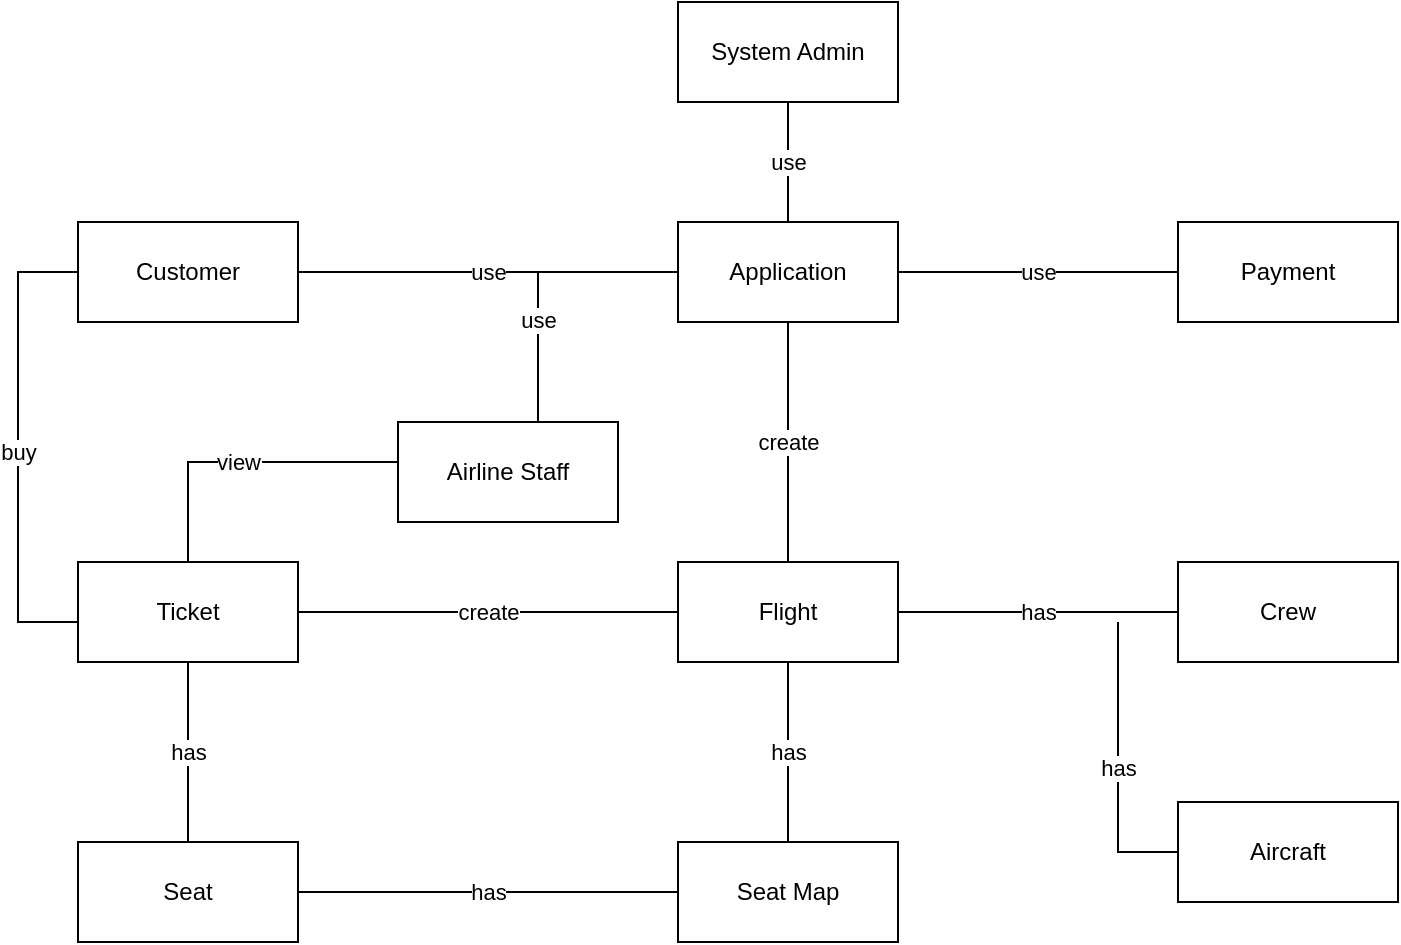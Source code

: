 <mxfile>
    <diagram id="C5RBs43oDa-KdzZeNtuy" name="Page-1">
        <mxGraphModel dx="799" dy="761" grid="1" gridSize="10" guides="1" tooltips="1" connect="1" arrows="1" fold="1" page="1" pageScale="1" pageWidth="827" pageHeight="1169" math="0" shadow="0">
            <root>
                <mxCell id="WIyWlLk6GJQsqaUBKTNV-0"/>
                <mxCell id="WIyWlLk6GJQsqaUBKTNV-1" parent="WIyWlLk6GJQsqaUBKTNV-0"/>
                <mxCell id="Pdbw0K7siXZ0T7u5a8OT-12" value="use" style="edgeStyle=orthogonalEdgeStyle;rounded=0;orthogonalLoop=1;jettySize=auto;html=1;exitX=1;exitY=0.5;exitDx=0;exitDy=0;entryX=0;entryY=0.5;entryDx=0;entryDy=0;endArrow=none;endFill=0;" parent="WIyWlLk6GJQsqaUBKTNV-1" source="Pdbw0K7siXZ0T7u5a8OT-0" target="Pdbw0K7siXZ0T7u5a8OT-8" edge="1">
                    <mxGeometry relative="1" as="geometry">
                        <Array as="points">
                            <mxPoint x="1070" y="325"/>
                            <mxPoint x="1070" y="325"/>
                        </Array>
                    </mxGeometry>
                </mxCell>
                <mxCell id="Pdbw0K7siXZ0T7u5a8OT-27" value="buy" style="edgeStyle=orthogonalEdgeStyle;rounded=0;orthogonalLoop=1;jettySize=auto;html=1;entryX=0;entryY=0.5;entryDx=0;entryDy=0;endArrow=none;endFill=0;" parent="WIyWlLk6GJQsqaUBKTNV-1" source="Pdbw0K7siXZ0T7u5a8OT-0" target="Pdbw0K7siXZ0T7u5a8OT-4" edge="1">
                    <mxGeometry relative="1" as="geometry">
                        <Array as="points">
                            <mxPoint x="890" y="325"/>
                            <mxPoint x="890" y="500"/>
                            <mxPoint x="920" y="500"/>
                        </Array>
                    </mxGeometry>
                </mxCell>
                <mxCell id="Pdbw0K7siXZ0T7u5a8OT-0" value="Customer" style="html=1;whiteSpace=wrap;" parent="WIyWlLk6GJQsqaUBKTNV-1" vertex="1">
                    <mxGeometry x="920" y="300" width="110" height="50" as="geometry"/>
                </mxCell>
                <mxCell id="Pdbw0K7siXZ0T7u5a8OT-1" value="Payment" style="html=1;whiteSpace=wrap;" parent="WIyWlLk6GJQsqaUBKTNV-1" vertex="1">
                    <mxGeometry x="1470" y="300" width="110" height="50" as="geometry"/>
                </mxCell>
                <mxCell id="Pdbw0K7siXZ0T7u5a8OT-20" value="has" style="edgeStyle=orthogonalEdgeStyle;rounded=0;orthogonalLoop=1;jettySize=auto;html=1;endArrow=none;endFill=0;" parent="WIyWlLk6GJQsqaUBKTNV-1" source="Pdbw0K7siXZ0T7u5a8OT-2" target="Pdbw0K7siXZ0T7u5a8OT-4" edge="1">
                    <mxGeometry relative="1" as="geometry"/>
                </mxCell>
                <mxCell id="Pdbw0K7siXZ0T7u5a8OT-21" value="has" style="edgeStyle=orthogonalEdgeStyle;rounded=0;orthogonalLoop=1;jettySize=auto;html=1;endArrow=none;endFill=0;" parent="WIyWlLk6GJQsqaUBKTNV-1" source="Pdbw0K7siXZ0T7u5a8OT-2" target="Pdbw0K7siXZ0T7u5a8OT-3" edge="1">
                    <mxGeometry relative="1" as="geometry"/>
                </mxCell>
                <mxCell id="Pdbw0K7siXZ0T7u5a8OT-2" value="Seat" style="html=1;whiteSpace=wrap;" parent="WIyWlLk6GJQsqaUBKTNV-1" vertex="1">
                    <mxGeometry x="920" y="610" width="110" height="50" as="geometry"/>
                </mxCell>
                <mxCell id="Pdbw0K7siXZ0T7u5a8OT-16" value="has" style="edgeStyle=orthogonalEdgeStyle;rounded=0;orthogonalLoop=1;jettySize=auto;html=1;entryX=0.5;entryY=1;entryDx=0;entryDy=0;endArrow=none;endFill=0;" parent="WIyWlLk6GJQsqaUBKTNV-1" source="Pdbw0K7siXZ0T7u5a8OT-3" target="Pdbw0K7siXZ0T7u5a8OT-7" edge="1">
                    <mxGeometry relative="1" as="geometry"/>
                </mxCell>
                <mxCell id="Pdbw0K7siXZ0T7u5a8OT-3" value="Seat Map" style="html=1;whiteSpace=wrap;" parent="WIyWlLk6GJQsqaUBKTNV-1" vertex="1">
                    <mxGeometry x="1220" y="610" width="110" height="50" as="geometry"/>
                </mxCell>
                <mxCell id="Pdbw0K7siXZ0T7u5a8OT-19" value="create" style="edgeStyle=orthogonalEdgeStyle;rounded=0;orthogonalLoop=1;jettySize=auto;html=1;entryX=0;entryY=0.5;entryDx=0;entryDy=0;endArrow=none;endFill=0;" parent="WIyWlLk6GJQsqaUBKTNV-1" source="Pdbw0K7siXZ0T7u5a8OT-4" target="Pdbw0K7siXZ0T7u5a8OT-7" edge="1">
                    <mxGeometry relative="1" as="geometry">
                        <mxPoint as="offset"/>
                    </mxGeometry>
                </mxCell>
                <mxCell id="Pdbw0K7siXZ0T7u5a8OT-4" value="Ticket" style="html=1;whiteSpace=wrap;" parent="WIyWlLk6GJQsqaUBKTNV-1" vertex="1">
                    <mxGeometry x="920" y="470" width="110" height="50" as="geometry"/>
                </mxCell>
                <mxCell id="Pdbw0K7siXZ0T7u5a8OT-18" value="has" style="edgeStyle=orthogonalEdgeStyle;rounded=0;orthogonalLoop=1;jettySize=auto;html=1;endArrow=none;endFill=0;" parent="WIyWlLk6GJQsqaUBKTNV-1" source="Pdbw0K7siXZ0T7u5a8OT-5" edge="1">
                    <mxGeometry relative="1" as="geometry">
                        <Array as="points">
                            <mxPoint x="1440" y="615"/>
                        </Array>
                        <mxPoint x="1440" y="500" as="targetPoint"/>
                    </mxGeometry>
                </mxCell>
                <mxCell id="Pdbw0K7siXZ0T7u5a8OT-5" value="Aircraft" style="html=1;whiteSpace=wrap;" parent="WIyWlLk6GJQsqaUBKTNV-1" vertex="1">
                    <mxGeometry x="1470" y="590" width="110" height="50" as="geometry"/>
                </mxCell>
                <mxCell id="Pdbw0K7siXZ0T7u5a8OT-17" value="has" style="edgeStyle=orthogonalEdgeStyle;rounded=0;orthogonalLoop=1;jettySize=auto;html=1;entryX=1;entryY=0.5;entryDx=0;entryDy=0;endArrow=none;endFill=0;" parent="WIyWlLk6GJQsqaUBKTNV-1" source="Pdbw0K7siXZ0T7u5a8OT-6" target="Pdbw0K7siXZ0T7u5a8OT-7" edge="1">
                    <mxGeometry relative="1" as="geometry"/>
                </mxCell>
                <mxCell id="Pdbw0K7siXZ0T7u5a8OT-6" value="Crew" style="html=1;whiteSpace=wrap;" parent="WIyWlLk6GJQsqaUBKTNV-1" vertex="1">
                    <mxGeometry x="1470" y="470" width="110" height="50" as="geometry"/>
                </mxCell>
                <mxCell id="Pdbw0K7siXZ0T7u5a8OT-7" value="Flight" style="html=1;whiteSpace=wrap;" parent="WIyWlLk6GJQsqaUBKTNV-1" vertex="1">
                    <mxGeometry x="1220" y="470" width="110" height="50" as="geometry"/>
                </mxCell>
                <mxCell id="Pdbw0K7siXZ0T7u5a8OT-14" value="use" style="edgeStyle=orthogonalEdgeStyle;rounded=0;orthogonalLoop=1;jettySize=auto;html=1;entryX=0;entryY=0.5;entryDx=0;entryDy=0;endArrow=none;endFill=0;" parent="WIyWlLk6GJQsqaUBKTNV-1" source="Pdbw0K7siXZ0T7u5a8OT-8" target="Pdbw0K7siXZ0T7u5a8OT-1" edge="1">
                    <mxGeometry relative="1" as="geometry"/>
                </mxCell>
                <mxCell id="Pdbw0K7siXZ0T7u5a8OT-15" value="create" style="edgeStyle=orthogonalEdgeStyle;rounded=0;orthogonalLoop=1;jettySize=auto;html=1;endArrow=none;endFill=0;" parent="WIyWlLk6GJQsqaUBKTNV-1" source="Pdbw0K7siXZ0T7u5a8OT-8" target="Pdbw0K7siXZ0T7u5a8OT-7" edge="1">
                    <mxGeometry relative="1" as="geometry"/>
                </mxCell>
                <mxCell id="Pdbw0K7siXZ0T7u5a8OT-8" value="Application" style="html=1;whiteSpace=wrap;" parent="WIyWlLk6GJQsqaUBKTNV-1" vertex="1">
                    <mxGeometry x="1220" y="300" width="110" height="50" as="geometry"/>
                </mxCell>
                <mxCell id="Pdbw0K7siXZ0T7u5a8OT-13" value="use" style="edgeStyle=orthogonalEdgeStyle;rounded=0;orthogonalLoop=1;jettySize=auto;html=1;entryX=0;entryY=0.5;entryDx=0;entryDy=0;exitX=1;exitY=0.5;exitDx=0;exitDy=0;endArrow=none;endFill=0;" parent="WIyWlLk6GJQsqaUBKTNV-1" source="Pdbw0K7siXZ0T7u5a8OT-9" target="Pdbw0K7siXZ0T7u5a8OT-8" edge="1">
                    <mxGeometry x="0.107" relative="1" as="geometry">
                        <Array as="points">
                            <mxPoint x="1150" y="405"/>
                            <mxPoint x="1150" y="325"/>
                        </Array>
                        <mxPoint as="offset"/>
                    </mxGeometry>
                </mxCell>
                <mxCell id="Pdbw0K7siXZ0T7u5a8OT-28" value="view" style="edgeStyle=orthogonalEdgeStyle;rounded=0;orthogonalLoop=1;jettySize=auto;html=1;endArrow=none;endFill=0;" parent="WIyWlLk6GJQsqaUBKTNV-1" source="Pdbw0K7siXZ0T7u5a8OT-9" target="Pdbw0K7siXZ0T7u5a8OT-4" edge="1">
                    <mxGeometry x="0.032" relative="1" as="geometry">
                        <Array as="points">
                            <mxPoint x="975" y="420"/>
                        </Array>
                        <mxPoint as="offset"/>
                    </mxGeometry>
                </mxCell>
                <mxCell id="Pdbw0K7siXZ0T7u5a8OT-9" value="Airline Staff" style="html=1;whiteSpace=wrap;" parent="WIyWlLk6GJQsqaUBKTNV-1" vertex="1">
                    <mxGeometry x="1080" y="400" width="110" height="50" as="geometry"/>
                </mxCell>
                <mxCell id="Pdbw0K7siXZ0T7u5a8OT-11" value="use" style="edgeStyle=orthogonalEdgeStyle;rounded=0;orthogonalLoop=1;jettySize=auto;html=1;entryX=0.5;entryY=0;entryDx=0;entryDy=0;endArrow=none;endFill=0;" parent="WIyWlLk6GJQsqaUBKTNV-1" source="Pdbw0K7siXZ0T7u5a8OT-10" target="Pdbw0K7siXZ0T7u5a8OT-8" edge="1">
                    <mxGeometry relative="1" as="geometry">
                        <Array as="points">
                            <mxPoint x="1275" y="290"/>
                            <mxPoint x="1275" y="290"/>
                        </Array>
                    </mxGeometry>
                </mxCell>
                <mxCell id="Pdbw0K7siXZ0T7u5a8OT-10" value="System Admin" style="html=1;whiteSpace=wrap;" parent="WIyWlLk6GJQsqaUBKTNV-1" vertex="1">
                    <mxGeometry x="1220" y="190" width="110" height="50" as="geometry"/>
                </mxCell>
            </root>
        </mxGraphModel>
    </diagram>
</mxfile>